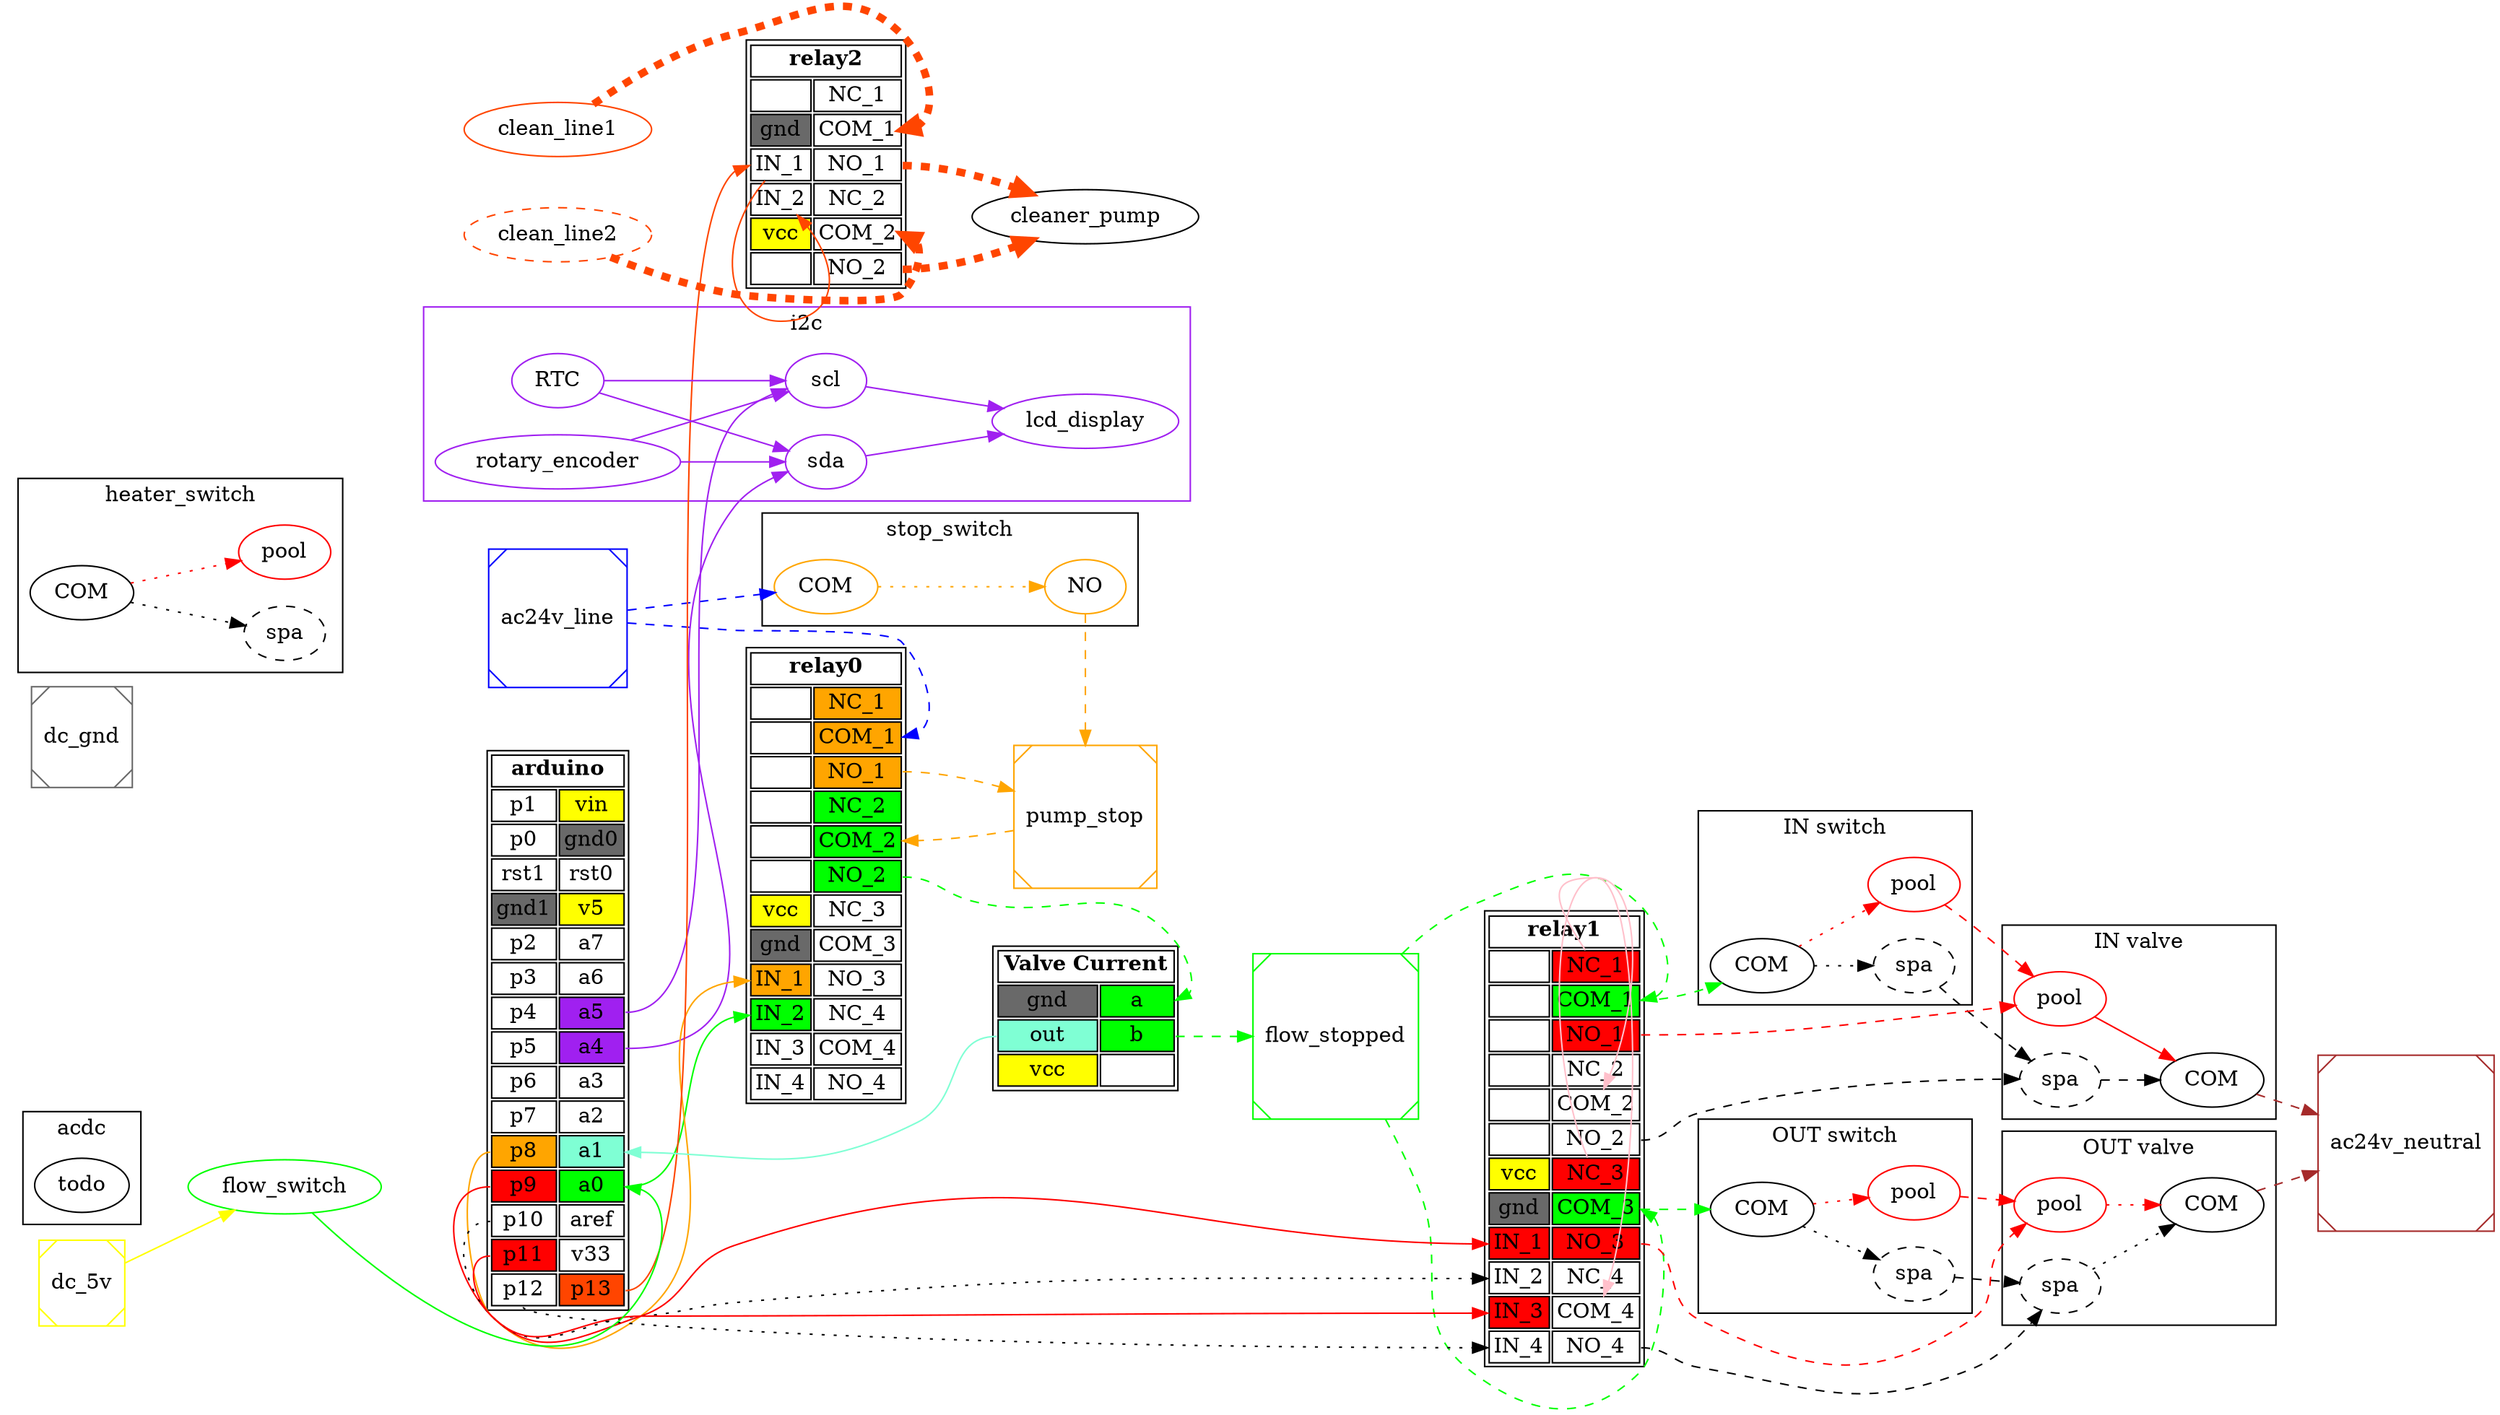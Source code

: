 digraph {
	rankdir=LR;

	// subgraph cluster_110v {
	// 	label="AC 110v"
		clean_line1 [color=orangered];
		clean_line2 [color=orangered, style=dashed];
		// ac110v_neutral [style=dashed];

		// vsp_pump;
		cleaner_pump;
	// }

	// transformer;

	subgraph cluster_acdc {
		label="acdc";
		todo;
	}

	// subgraph cluster_terminal_block {
		// label="terminal block";
		dc_5v [shape=Msquare, color=yellow];
		dc_gnd [shape=Msquare, color=dimgray];
		ac24v_line [shape=Msquare, color=blue];
		ac24v_neutral [shape=Msquare, color=brown];
		pump_stop [shape=Msquare, color=orange];
		flow_stopped [shape=Msquare, color=green];

	// }

	// subgraph cluster_24v {
	// 	label="AC 24v";

		subgraph cluster_in_valve {
			label="IN valve";
			in_valve_red [color=red, label="pool"];
			in_valve_white [style=dashed, label="spa"];
			in_valve_black [label="COM"];
			in_valve_red -> in_valve_black [color=red];
			in_valve_white -> in_valve_black [style=dashed];
		}
		subgraph cluster_out_valve {
			label="OUT valve";
			out_valve_red [color=red, label="pool"];
			out_valve_white [style=dashed, label="spa"];
			out_valve_black [label="COM"];
			out_valve_red -> out_valve_black [color=red, style=dotted];
			out_valve_white -> out_valve_black [style=dotted];
		}

		subgraph cluster_in_switch {
			label="IN switch";
			in_switch_red [color=red, label="pool"];
			in_switch_white [style=dashed, label="spa"];
			in_switch_com [label="COM"];

			in_switch_com -> in_switch_red [color=red, style=dotted];
			in_switch_com -> in_switch_white [style=dotted];
		}
		subgraph cluster_out_switch {
			label="OUT switch";
			out_switch_red [color=red, label="pool"];
			out_switch_white [style=dashed, label="spa"];
			out_switch_com [label="COM"];

			out_switch_com -> out_switch_red [color=red, style=dotted];
			out_switch_com -> out_switch_white [style=dotted];
		}

		subgraph cluster_stop_switch {
			label="stop_switch";
			stop_switch_com [label="COM", color=orange];
			stop_switch_no [label="NO", color=orange];

			stop_switch_com -> stop_switch_no [style=dotted, color=orange];
		}
		subgraph cluster_heater_switch {
			label="heater_switch";
			heater_switch_com [label="COM"];
			heater_switch_spa [style=dashed, label="spa"];
			heater_switch_pool [color=red, label="pool"];

			heater_switch_com -> heater_switch_pool [color=red, style=dotted];
			heater_switch_com -> heater_switch_spa [style=dotted];
		}
		

		// wires DONE:
		in_valve_black -> ac24v_neutral [style=dashed, color=brown];
		out_valve_black -> ac24v_neutral [style=dashed, color=brown];
		ac24v_line -> stop_switch_com [style=dashed, color=blue];
		stop_switch_no -> pump_stop [style=dashed, color=orange, weight=0];
		// stop_switch_no -> in_switch_com [style=dashed, color=orange];
		// stop_switch_no -> out_switch_com [style=dashed, color=orange];
		in_switch_red -> in_valve_red [style=dashed, color=red];
		in_switch_white -> in_valve_white [style=dashed];
		out_switch_red -> out_valve_red [style=dashed, color=red];
		out_switch_white -> out_valve_white [style=dashed];
		// pump_stop -> pump -> ac24v_neutral [style=dashed, color=brown, weight=0];
	// }

	// subgraph cluster_5v {
		// label="DC 5v";
		// subgraph cluster_arduino {
			// label="arduino";
		arduino [shape=plaintext, label=<<table>
			<tr><td colspan="2"><b>arduino</b></td></tr>
			<tr><td port="p1">p1</td><td port="vin" bgcolor="yellow">vin</td></tr>
			<tr><td port="p0">p0</td><td port="gnd0" bgcolor="dimgray">gnd0</td></tr>
			<tr><td port="rst1">rst1</td><td port="rst0">rst0</td></tr>
			<tr>
				<td port="gnd1" bgcolor="dimgray">gnd1</td>
				<td port="v5" bgcolor="yellow">v5</td></tr>
			<tr><td port="p2">p2</td><td port="a7">a7</td></tr>
			<tr><td port="p3">p3</td><td port="a6">a6</td></tr>
			<tr><td port="p4">p4</td><td port="a5" bgcolor="purple">a5</td></tr>
			<tr><td port="p5">p5</td><td port="a4" bgcolor="purple">a4</td></tr>
			<tr><td port="p6">p6</td><td port="a3">a3</td></tr>
			<tr><td port="p7">p7</td><td port="a2">a2</td></tr>
			<tr><td port="p8" bgcolor="orange">p8</td><td port="a1" bgcolor="aquamarine">a1</td></tr>
			<tr><td port="p9" bgcolor="red">p9</td><td port="a0" bgcolor="green">a0</td></tr>
			<tr><td port="p10">p10</td><td port="aref">aref</td></tr>
			<tr><td port="p11" bgcolor="red">p11</td><td port="v33">v33</td></tr>
			<tr><td port="p12">p12</td><td port="p13" bgcolor="orangered">p13</td></tr>
			</table>>];
			// arduino:d8 [color=orange, label="stop (d8)"];
			// arduino:d9 [color=red, label="in_pool (d9)"];
			// arduino:d10 [style=dashed, label="in_spa (d10)"];
			// arduino:d11 [color=red, label="out_pool (d11)"];
			// arduino:d12 [style=dashed, label="out_spa (d12)"];
			// arduino:a0 [color=green, label="flow (a0)"];
			// arduino:a1 [label="valve current sens (a1)"];
			// // arduino:a2;
			// // arduino:a3;
			// arduino:a4 [color=purple, label="sda (a4)"];
			// arduino:a5 [color=purple, label="scl (a5)"];
			// // arduino:a6;
			// // arduino:a7;
			// arduino:vcc [color=yellow];
			// arduino:gnd [color=dimgray];

		flow_switch [color=green];

		subgraph  cluster_i2c {
			label="i2c";
			color=purple;
			sda [color=purple];
			scl [color=purple];

			RTC [color=purple];
			lcd_display [color=purple];
			rotary_encoder [color=purple];

			sda -> lcd_display [color=purple];
			scl -> lcd_display [color=purple];
			RTC, rotary_encoder -> sda [color=purple];
			RTC, rotary_encoder -> scl [color=purple];
		}
		arduino:a4 -> sda [color=purple];
		arduino:a5 -> scl [color=purple];
		// scl -> arduino:a5 [color=purple, style=dotted];
		

		dc_5v -> flow_switch [color=yellow, weight=0];
	
		// dc_5v -> arduino:vcc [color=yellow];
		// arduino:gnd -> dc_gnd [color=dimgray];
		arduino:a0 -> relay0:in_2  [color=green, weight=0];
	// }

	relay0 [shape=plaintext, label=<<table>
		<tr><td colspan="2"><b>relay0</b></td></tr>
		<tr><td></td><td port="nc_1" bgcolor="orange">NC_1</td></tr>
		<tr><td></td><td port="com_1" bgcolor="orange">COM_1</td></tr>
		<tr><td></td><td port="no_1" bgcolor="orange">NO_1</td></tr>
		<tr><td></td><td port="nc_2" bgcolor="green">NC_2</td></tr>
		<tr><td></td><td port="com_2" bgcolor="green">COM_2</td></tr>
		<tr><td></td><td port="no_2" bgcolor="green">NO_2</td></tr>
		<tr><td port="vcc" bgcolor="yellow">vcc</td><td port="nc_3">NC_3</td></tr>
		<tr><td port="gnd" bgcolor="dimgray">gnd</td><td port="com_3">COM_3</td></tr>
		<tr><td port="in_1" bgcolor="orange">IN_1</td><td port="no_3">NO_3</td></tr>
		<tr><td port="in_2" bgcolor="green">IN_2</td><td port="nc_4">NC_4</td></tr>
		<tr><td port="in_3">IN_3</td><td port="com_4">COM_4</td></tr>
		<tr><td port="in_4">IN_4</td><td port="no_4">NO_4</td></tr>
		</table>>];
	// subgraph cluster_relay_0 {
		// label="relay 0";
		// relay0:dc_in [color=yellow];
		// relay0:dc_gnd [color=dimgray];

		// subgraph cluster_r0ch0 {
		// 	label="stop (r0ch0)";
		// 	relay0:in_0 [color=orange, label="in_0"];
		// 	relay0:com_0 [color=orange, label="com_0"];
		// 	relay0:no_0 [color=orange, label="no_0"];
		// 	relay0:nc_0 [color=orange, label="nc_0"];
		// }
		// subgraph cluster_r0ch1 {
		// 	label="flow (r0ch1, active low)";
		// 	relay0:in_1 [color=green, label="in_1"];
		// 	relay0:com_1 [color=green, label="com_1"];
		// 	relay0:no_1 [color=green, label="no_1"];
		// 	relay0:nc_1 [color=green, label="nc_1"];
		// }
		
		// subgraph cluster_r0ch2 {
		// 	label="ch1";
		// 	relay0:in_2;
		// 	relay0:com_2;
		// 	relay0:no_2;
		// 	relay0:nc_2;
		
		// }
		// subgraph cluster_r0ch3 {
		// 	label="ch3";
		// 	relay0:in_3;
		// 	relay0:com_3;
		// 	relay0:no_3;
		// 	relay0:nc_3;
		// }
		
		// # ch0 is pump_stop
		// relay0:com_0 -> relay0:nc_0 [color=orange, style=dashed, penwidth=2];
		// relay0:com_0 -> relay0:no_0 [color=orange, style=dashed];
		// relay0:in_0 -> relay0:com_0 [color=orange, style=dotted];
		

		// # ch1 is flow switch
		// relay0:com_1 -> relay0:nc_1 [color=green, style=dashed, penwidth=2];
		// relay0:com_1 -> relay0:no_1 [color=green, style=dashed];
		// relay0:in_1 -> relay0:com_1 [color=green, style=dotted];
		
		// ch2 eventually will be pump speed relay 0
		// relay0:com_2 -> relay0:nc_2 [style=dashed, penwidth=2];
		// relay0:com_2 -> relay0:no_2 [style=dashed];
		// relay0:in_2 -> relay0:com_2 [style=dotted];
		
		// ch3 eventually will be pump speed relay 1
		// relay0:com_3 -> relay0:nc_3 [style=dashed, penwidth=2];
		// relay0:com_3 -> relay0:no_3 [style=dashed];
		// relay0:in_3 -> relay0:com_3 [style=dotted];

	// }

	relay1 [shape=plaintext, label=<<table>
		<tr><td colspan="2"><b>relay1</b></td></tr>
		<tr><td></td><td port="nc_1" bgcolor="red">NC_1</td></tr>
		<tr><td></td><td port="com_1" bgcolor="green">COM_1</td></tr>
		<tr><td></td><td port="no_1" bgcolor="red">NO_1</td></tr>
		<tr><td></td><td port="nc_2">NC_2</td></tr>
		<tr><td></td><td port="com_2">COM_2</td></tr>
		<tr><td></td><td port="no_2">NO_2</td></tr>
		<tr><td port="vcc" bgcolor="yellow">vcc</td><td port="nc_3" bgcolor="red">NC_3</td></tr>
		<tr><td port="gnd" bgcolor="dimgray">gnd</td><td port="com_3" bgcolor="green">COM_3</td></tr>
		<tr><td port="in_1" bgcolor="red">IN_1</td><td port="no_3" bgcolor="red">NO_3</td></tr>
		<tr><td port="in_2">IN_2</td><td port="nc_4">NC_4</td></tr>
		<tr><td port="in_3" bgcolor="red">IN_3</td><td port="com_4">COM_4</td></tr>
		<tr><td port="in_4">IN_4</td><td port="no_4">NO_4</td></tr>
	</table>>];
	// subgraph cluster_relay_1 {
	// 	label="relay 1";
		// r1_dc_in [color=yellow];
		// r1_dc_gnd [color=dimgray];

		// subgraph cluster_r1ch0 {
		// 	label="in_pool (r1ch0)";
		// 	r1_in_0 [color=red, label="in_0"];
		// 	r1_com_0 [color=red, label="com_0"];
		// 	r1_no_0 [color=red, label="no_0"];
		// 	r1_nc_0 [color=red, label="nc_0"];
		// }
		// subgraph cluster_r1ch1 {
		// 	label="in_spa (r1ch1)";
		// 	r1_in_1 [style=dashed, label="in_1"];
		// 	r1_com_1 [style=dashed, label="com_1"];
		// 	r1_no_1 [style=dashed, label="no_1"];
		// 	r1_nc_1 [style=dashed, label="nc_1"];
		// }
		// subgraph cluster_r1ch2 {
		// 	label="out_pool (r1ch2)";
		// 	r1_in_2 [color=red, label="in_2"];
		// 	r1_com_2 [color=red, label="com_2"];
		// 	r1_no_2 [color=red, label="no_2"];
		// 	r1_nc_2 [color=red, label="nc_2"];
		// }
		// subgraph cluster_r1ch3 {
		// 	label="out_spa (r1ch3)";
		// 	r1_in_3 [style=dashed, label="in_3"];
		// 	r1_com_3 [style=dashed, label="com_3"];
		// 	r1_no_3 [style=dashed, label="no_3"];
		// 	r1_nc_3 [style=dashed, label="nc_3"];
		// }
		// // ch0 is in valve red (pool)
		// r1_com_0 -> r1_nc_0 [color=red, style=dashed, penwidth=2];
		// r1_com_0 -> r1_no_0 [color=red, style=dashed];
		// r1_in_0 -> r1_com_0 [color=red, style=dotted];
		
		// // ch1 is in valve white (spa)
		// r1_com_1 -> r1_nc_1 [style=dashed, penwidth=2];
		// r1_com_1 -> r1_no_1 [style=dashed];
		// r1_in_1 -> r1_com_1 [style=dotted];
		
		// // ch2 is out red (pool)
		// r1_com_2 -> r1_nc_2 [color=red, style=dashed, penwidth=2];
		// r1_com_2 -> r1_no_2 [color=red, style=dashed];
		// r1_in_2 -> r1_com_2 [color=red, style=dotted];
		
		// // ch3 is out white (spa)
		// r1_com_3 -> r1_nc_3 [style=dashed, penwidth=2];
		// r1_com_3 -> r1_no_3 [style=dashed];
		// r1_in_3 -> r1_com_3 [style=dotted];

		// Partial feedback for exclusive operation
		relay1:nc_1 -> relay1:com_2 [color=pink];
		relay1:nc_3 -> relay1:com_4 [color=pink];
	// }

	relay2 [shape=plaintext label=<<table>
		<tr><td colspan="2"><b>relay2</b></td></tr>
		<tr><td></td><td port="nc_1">NC_1</td></tr>
		<tr><td port="gnd" bgcolor="dimgray">gnd</td><td port="com_1">COM_1</td></tr>
		<tr><td port="in_1">IN_1</td><td port="no_1">NO_1</td></tr>
		<tr><td port="in_2">IN_2</td><td port="nc_2">NC_2</td></tr>
		<tr><td port="vcc" bgcolor="yellow">vcc</td><td port="com_2">COM_2</td></tr>
		<tr><td></td><td port="no_2">NO_2</td></tr>
		</table>>];

	// subgraph cluster_relay_2 {
	// 	label="relay 2";
		// relay2:dc_in [color=yellow];
		// relay2:dc_gnd [color=dimgray];

		// subgraph cluster_r2ch0 {
		// 	label="cleaner_pump_l1 (r2ch0)";
		// 	relay2:in_0 [color=orangered, label="in_0"];
		// 	relay2:com_0 [color=orangered, label="com_0"];
		// 	relay2:no_0 [color=orangered, label="no_0"];
		// 	relay2:nc_0 [color=orangered, label="nc_0"];
		// }
		// subgraph cluster_r2ch1 {
		// 	label="cleaner_pump_l2 (r2ch1)";
		// 	relay2:in_1 [color=orangered, label="in_1"];
		// 	relay2:com_1 [color=orangered, label="com_1"];
		// 	relay2:no_1 [color=orangered, label="no_1"];
		// 	relay2:nc_1 [color=orangered, label="nc_1"];
		// }
	// # ch0 is flow switch
	// relay2:com_1 -> relay2:nc_1 [color=orangered, style=dashed, penwidth=2];
	// relay2:com_1 -> relay2:no_1 [color=orangered, style=dashed];
	// relay2:in_1 -> relay2:com_1 [color=orangered, style=dotted];
	
	// # ch2 is pump_stop
	// relay2:com_2 -> relay2:nc_2 [color=orangered, style=dashed, penwidth=2];
	// relay2:com_2 -> relay2:no_2 [color=orangered, style=dashed];
	// relay2:in_2 -> relay2:com_2 [color=orangered, style=dotted];
		

	// subgraph cluster_valve_current_sensor {
	// 	label="valve_current_sensor";
	// 	valve_cur_sens_a;
	// 	valve_cur_sens_b;
	// 	valve_cur_sens_gnd [color=dimgray];
	// 	valve_cur_sens_vcc [color=yellow];
	// 	valve_cur_sens_out;
	// }
	valve_cur_sens [shape=plaintext, label=<<table>
		<tr><td colspan="2"><b>Valve Current</b></td></tr>
		<tr><td port="gnd" bgcolor="dimgray">gnd</td><td port="a" bgcolor="green">a</td></tr>
		<tr><td port="out" bgcolor="aquamarine">out</td>
			<td port="b" bgcolor="green">b</td></tr>
		<tr><td port="vcc" bgcolor="yellow">vcc</td><td></td></tr>
		</table>>];

	valve_cur_sens:out -> arduino:a1 [color=aquamarine];

	// ac110v_line1 -> transformer [style=dashed];
	// transformer -> ac110v_neutral [style=dashed];
	// transformer -> ac24v_line [style=dashed, color=blue];
	// ac24v_neutral -> transformer [style=dashed, color=brown];

	// cleaner_pump -> ac110v_neutral [style=dashed];

	// dc_5v -> relay0:dc_in [color=yellow];
	// relay0:dc_gnd -> dc_gnd [color=dimgray];
	// dc_5v -> r1_dc_in [color=yellow];
	// r1_dc_gnd -> dc_gnd [color=dimgray];

	arduino:p8 -> relay0:in_1 [color=orange];
	arduino:p9 -> relay1:in_1 [color=red];
	arduino:p10 -> relay1:in_2 [style=dotted];
	arduino:p11 -> relay1:in_3 [color=red];
	arduino:p12 -> relay1:in_4 [style=dotted];
	
	relay1:no_1 -> in_valve_red [style=dashed, color=red];
	relay1:no_2 -> in_valve_white [style=dashed];
	relay1:no_3 -> out_valve_red [style=dashed, color=red];
	relay1:no_4 -> out_valve_white [style=dashed];

	pump_stop -> relay0:com_2 [style=dashed, color=orange];
	flow_switch -> arduino:a0 [color=green];
	relay0:no_2 -> valve_cur_sens:a [style=dashed, color=green];

	ac24v_line -> relay0:com_1 [style=dashed, color=blue];
	relay0:no_1 -> pump_stop [style=dashed, color=orange];
	// stop_switch_no -> valve_cur_sens_a [style=dashed, color=orange];
	valve_cur_sens:b -> flow_stopped [style=dashed, color=green];
	relay1:com_1 -> in_switch_com [style=dashed, color=green];
	relay1:com_3 -> out_switch_com [style=dashed, color=green];
	flow_stopped -> relay1:com_1 [style=dashed, color=green];
	flow_stopped -> relay1:com_3 [style=dashed, color=green];
	// r1_com_0 -> r1_com_2 [color=green, style=dashed];

	// pump_stop -> vsp_pump [style=dotted, color=orange, weight=0];
	clean_line1 -> relay2:com_1 [style=dashed, color=orangered, penwidth=5];
	clean_line2 -> relay2:com_2 [style=dashed, color=orangered, penwidth=5];
	relay2:in_1 -> relay2:in_2 [color=orangered];
	relay2:no_1 -> cleaner_pump [color=orangered, style=dashed, penwidth=5];
	relay2:no_2 -> cleaner_pump [color=orangered, style=dashed, penwidth=5];
	// cleaner_pump -> ac110v_neutral [style=dashed, penwidth=5];

	arduino:p13 -> relay2:in_1 [color=orangered];
}